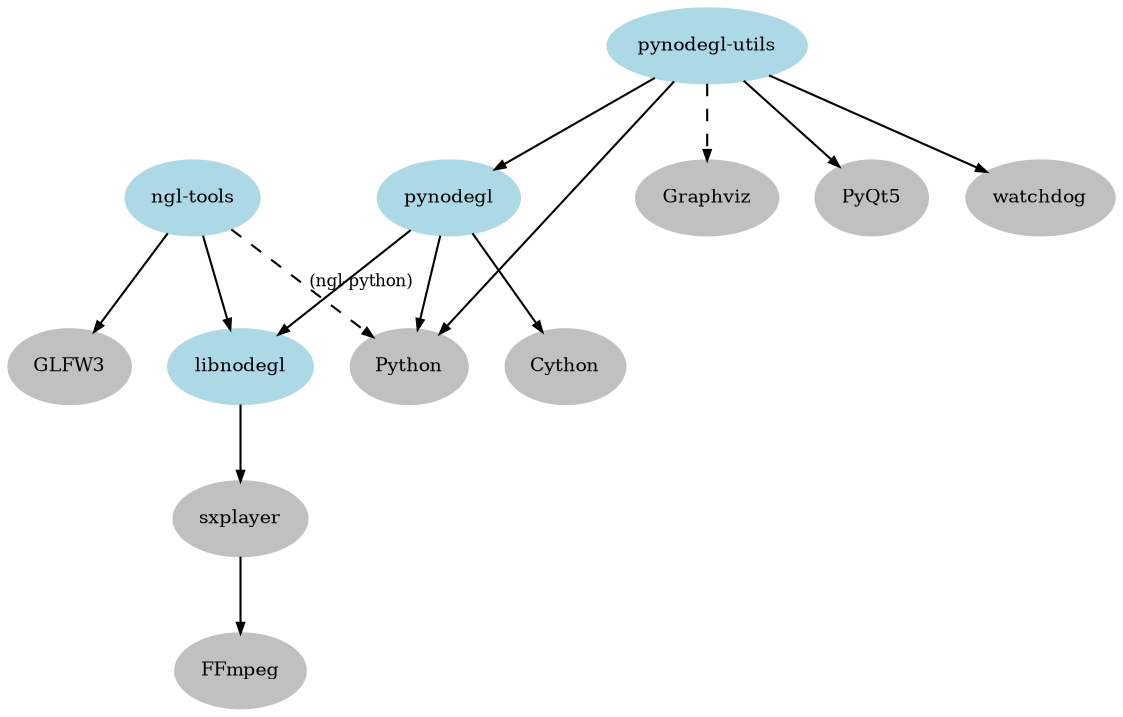 digraph {
    splines=line

    node[style=filled,fontsize=9]
    edge[fontsize=8,arrowsize=0.5]

    node[color=lightblue]
    libnodegl
    ngl_tools[label="ngl-tools"]
    pynodegl
    pynodegl_utils[label="pynodegl-utils"]

    node[color=gray]
    cython[label="Cython"]
    ffmpeg[label="FFmpeg"]
    glfw3[label="GLFW3"]
    graphviz[label="Graphviz"]
    pyqt5[label="PyQt5"]
    python[label="Python"]
    sxplayer
    watchdog

    sxplayer -> ffmpeg
    libnodegl -> sxplayer
    ngl_tools -> libnodegl
    ngl_tools -> glfw3
    ngl_tools -> python[style=dashed,label="(ngl-python)"]
    pynodegl -> libnodegl
    pynodegl -> python
    pynodegl -> cython
    pynodegl_utils -> python
    pynodegl_utils -> pynodegl
    pynodegl_utils -> graphviz[style=dashed]
    pynodegl_utils -> pyqt5
    pynodegl_utils -> watchdog
}
